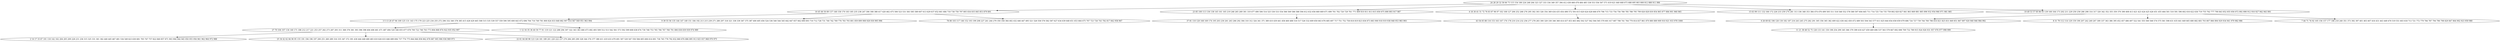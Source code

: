 digraph true_tree {
	"0" -> "1"
	"1" -> "2"
	"0" -> "3"
	"3" -> "4"
	"2" -> "5"
	"5" -> "6"
	"1" -> "7"
	"1" -> "8"
	"0" -> "9"
	"0" -> "10"
	"0" -> "11"
	"11" -> "12"
	"12" -> "13"
	"9" -> "14"
	"11" -> "15"
	"5" -> "16"
	"11" -> "17"
	"2" -> "18"
	"5" -> "19"
	"0" [label="24 28 29 32 58 66 73 115 154 180 224 248 264 323 327 333 334 349 357 394 412 438 468 478 484 485 538 553 556 567 571 619 621 640 668 673 688 695 803 808 812 888 911 990"];
	"1" [label="10 45 46 50 89 137 148 158 170 183 185 235 238 247 306 308 388 417 420 462 475 500 523 531 583 585 589 607 613 629 637 652 661 684 718 738 750 797 805 834 835 845 853 879 891"];
	"2" [label="3 5 13 20 47 94 109 125 131 143 175 179 223 225 234 255 272 296 332 340 378 385 415 428 429 465 508 515 535 539 557 559 590 595 600 643 672 696 704 716 749 781 800 824 833 848 882 907 914 947 949 951 963 994"];
	"3" [label="23 85 100 113 136 138 145 161 165 219 246 265 269 301 319 477 490 506 514 525 530 533 554 566 569 586 588 594 612 632 656 660 669 671 699 701 702 720 729 761 771 809 810 811 813 815 850 875 890 893 917 987"];
	"4" [label="37 81 110 120 168 169 174 195 203 230 261 263 266 292 304 310 312 324 341 371 389 410 439 441 458 460 488 516 517 526 532 609 650 663 676 685 697 717 751 752 758 818 819 823 836 873 883 900 918 919 938 948 953 983 993"];
	"5" [label="27 70 104 107 134 140 171 186 212 217 221 253 257 262 273 287 293 311 368 376 381 393 396 398 404 406 461 471 487 494 520 546 655 677 678 700 722 746 763 773 804 868 874 922 935 952 997"];
	"6" [label="2 14 17 33 67 101 118 142 162 204 205 209 228 231 236 315 325 331 361 362 440 445 467 481 534 549 623 630 681 705 747 757 822 840 857 871 903 904 944 945 950 955 956 961 962 964 972 988"];
	"7" [label="9 39 55 56 135 144 147 149 151 184 192 213 215 239 271 280 297 318 321 338 339 367 375 387 400 405 456 524 536 540 544 545 642 647 657 662 690 693 710 712 728 731 740 742 769 776 783 793 801 859 899 908 928 930 995 996"];
	"8" [label="78 80 103 117 146 152 193 199 208 227 241 244 279 350 358 364 402 432 446 447 495 521 528 558 576 582 587 627 634 639 648 651 653 664 675 707 723 726 743 782 817 842 958 967"];
	"9" [label="4 18 30 41 51 72 76 83 87 96 97 102 108 127 206 252 268 276 295 302 303 326 354 369 434 435 454 498 572 593 615 620 624 628 666 670 706 715 733 754 756 780 785 788 795 799 826 828 830 854 865 877 884 901 960 965"];
	"10" [label="15 63 99 111 132 166 172 226 233 259 274 281 313 336 348 353 384 474 476 499 505 511 518 548 552 578 580 597 604 645 711 714 725 734 735 759 802 820 827 841 863 869 881 885 896 932 954 966 971 981 985"];
	"11" [label="19 49 53 57 60 86 93 139 160 164 173 202 211 229 250 258 286 298 314 317 320 342 352 355 359 370 390 408 413 421 423 424 425 426 451 455 464 501 510 591 596 602 616 622 636 719 755 762 777 790 843 852 855 856 872 892 898 912 916 927 942 943 991"];
	"12" [label="6 26 69 82 106 126 130 182 187 216 243 245 275 282 291 305 356 365 382 409 422 436 442 450 472 489 503 504 543 577 611 625 644 654 658 659 679 686 724 727 739 744 760 786 816 821 825 831 849 851 867 897 920 940 946 984 992"];
	"13" [label="11 21 38 48 52 75 128 133 141 150 198 254 299 345 366 379 399 418 427 459 469 496 537 563 579 667 692 698 709 732 789 915 924 926 931 957 976 977 998 999"];
	"14" [label="43 54 65 88 116 153 163 167 176 178 210 214 232 256 277 278 283 300 329 330 346 360 414 437 453 463 482 502 527 562 564 565 570 601 617 687 708 741 764 770 814 837 861 870 880 889 909 910 921 933 978 1000"];
	"15" [label="8 31 79 112 114 129 159 190 207 242 249 267 309 337 363 386 395 452 457 486 497 522 541 555 560 568 574 575 581 598 631 635 641 649 665 680 682 683 703 807 866 894 929 934 941 979 982 986"];
	"16" [label="25 34 42 62 84 90 95 155 191 194 196 197 200 251 260 289 316 335 347 372 391 430 444 448 480 483 610 626 633 646 689 694 737 774 775 844 846 858 862 878 887 905 906 936 969 973"];
	"17" [label="7 44 71 74 92 105 156 157 177 188 218 240 351 373 392 397 401 403 407 416 431 443 449 470 519 551 603 618 713 721 772 779 784 787 794 796 798 829 847 864 902 923 959 980"];
	"18" [label="1 12 16 35 36 40 59 77 91 119 121 122 288 294 307 322 343 383 466 473 492 493 509 512 513 542 561 573 592 599 608 638 674 730 748 753 765 766 767 768 791 806 838 839 939 974 989"];
	"19" [label="22 61 64 68 98 123 124 181 189 201 220 222 237 270 284 285 290 328 344 374 377 380 411 419 433 479 491 507 529 547 550 584 605 606 614 691 736 745 778 792 832 860 876 886 895 913 925 937 968 970 975"];
}
